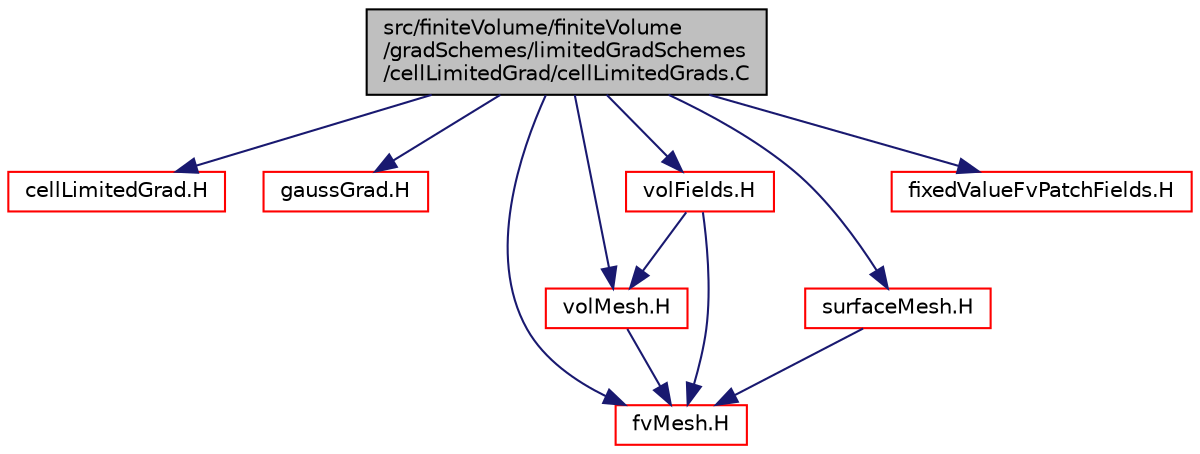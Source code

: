digraph "src/finiteVolume/finiteVolume/gradSchemes/limitedGradSchemes/cellLimitedGrad/cellLimitedGrads.C"
{
  bgcolor="transparent";
  edge [fontname="Helvetica",fontsize="10",labelfontname="Helvetica",labelfontsize="10"];
  node [fontname="Helvetica",fontsize="10",shape=record];
  Node0 [label="src/finiteVolume/finiteVolume\l/gradSchemes/limitedGradSchemes\l/cellLimitedGrad/cellLimitedGrads.C",height=0.2,width=0.4,color="black", fillcolor="grey75", style="filled", fontcolor="black"];
  Node0 -> Node1 [color="midnightblue",fontsize="10",style="solid",fontname="Helvetica"];
  Node1 [label="cellLimitedGrad.H",height=0.2,width=0.4,color="red",URL="$a03329.html"];
  Node0 -> Node98 [color="midnightblue",fontsize="10",style="solid",fontname="Helvetica"];
  Node98 [label="gaussGrad.H",height=0.2,width=0.4,color="red",URL="$a03278.html"];
  Node0 -> Node101 [color="midnightblue",fontsize="10",style="solid",fontname="Helvetica"];
  Node101 [label="fvMesh.H",height=0.2,width=0.4,color="red",URL="$a03719.html"];
  Node0 -> Node288 [color="midnightblue",fontsize="10",style="solid",fontname="Helvetica"];
  Node288 [label="volMesh.H",height=0.2,width=0.4,color="red",URL="$a04541.html"];
  Node288 -> Node101 [color="midnightblue",fontsize="10",style="solid",fontname="Helvetica"];
  Node0 -> Node290 [color="midnightblue",fontsize="10",style="solid",fontname="Helvetica"];
  Node290 [label="surfaceMesh.H",height=0.2,width=0.4,color="red",URL="$a04538.html"];
  Node290 -> Node101 [color="midnightblue",fontsize="10",style="solid",fontname="Helvetica"];
  Node0 -> Node291 [color="midnightblue",fontsize="10",style="solid",fontname="Helvetica"];
  Node291 [label="volFields.H",height=0.2,width=0.4,color="red",URL="$a02912.html"];
  Node291 -> Node288 [color="midnightblue",fontsize="10",style="solid",fontname="Helvetica"];
  Node291 -> Node101 [color="midnightblue",fontsize="10",style="solid",fontname="Helvetica"];
  Node0 -> Node322 [color="midnightblue",fontsize="10",style="solid",fontname="Helvetica"];
  Node322 [label="fixedValueFvPatchFields.H",height=0.2,width=0.4,color="red",URL="$a01619.html"];
}
